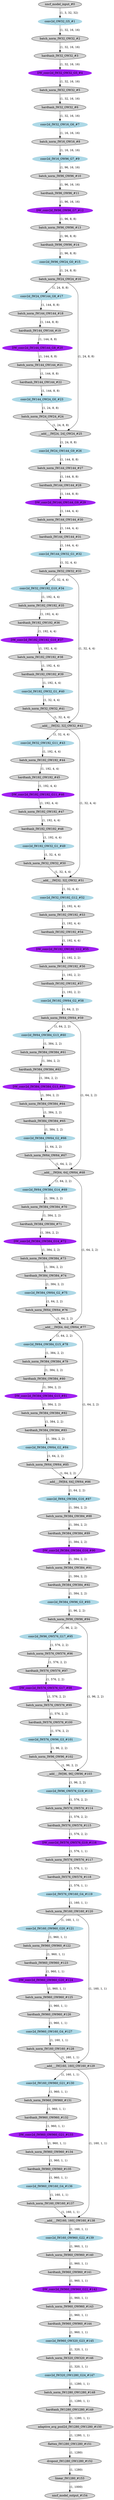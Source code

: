 strict digraph  {
"0 /nncf_model_input_0" [id=0, label="nncf_model_input_#0", style=filled, type=nncf_model_input];
"1 MobileNetV2/Sequential[features]/Conv2dNormActivation[0]/NNCFConv2d[0]/conv2d_0" [color=lightblue, id=1, label="conv2d_OW32_G5_#1", style=filled, type=conv2d];
"2 MobileNetV2/Sequential[features]/Conv2dNormActivation[0]/NNCFBatchNorm2d[1]/batch_norm_0" [id=2, label="batch_norm_IW32_OW32_#2", style=filled, type=batch_norm];
"3 MobileNetV2/Sequential[features]/Conv2dNormActivation[0]/ReLU6[2]/hardtanh_0" [id=3, label="hardtanh_IW32_OW32_#3", style=filled, type=hardtanh];
"4 MobileNetV2/Sequential[features]/InvertedResidual[1]/Sequential[conv]/Conv2dNormActivation[0]/NNCFConv2d[0]/conv2d_0" [color=purple, id=4, label="DW_conv2d_IW32_OW32_G5_#4", style=filled, type=conv2d];
"5 MobileNetV2/Sequential[features]/InvertedResidual[1]/Sequential[conv]/Conv2dNormActivation[0]/NNCFBatchNorm2d[1]/batch_norm_0" [id=5, label="batch_norm_IW32_OW32_#5", style=filled, type=batch_norm];
"6 MobileNetV2/Sequential[features]/InvertedResidual[1]/Sequential[conv]/Conv2dNormActivation[0]/ReLU6[2]/hardtanh_0" [id=6, label="hardtanh_IW32_OW32_#6", style=filled, type=hardtanh];
"7 MobileNetV2/Sequential[features]/InvertedResidual[1]/Sequential[conv]/NNCFConv2d[1]/conv2d_0" [color=lightblue, id=7, label="conv2d_IW32_OW16_G6_#7", style=filled, type=conv2d];
"8 MobileNetV2/Sequential[features]/InvertedResidual[1]/Sequential[conv]/NNCFBatchNorm2d[2]/batch_norm_0" [id=8, label="batch_norm_IW16_OW16_#8", style=filled, type=batch_norm];
"9 MobileNetV2/Sequential[features]/InvertedResidual[2]/Sequential[conv]/Conv2dNormActivation[0]/NNCFConv2d[0]/conv2d_0" [color=lightblue, id=9, label="conv2d_IW16_OW96_G7_#9", style=filled, type=conv2d];
"10 MobileNetV2/Sequential[features]/InvertedResidual[2]/Sequential[conv]/Conv2dNormActivation[0]/NNCFBatchNorm2d[1]/batch_norm_0" [id=10, label="batch_norm_IW96_OW96_#10", style=filled, type=batch_norm];
"11 MobileNetV2/Sequential[features]/InvertedResidual[2]/Sequential[conv]/Conv2dNormActivation[0]/ReLU6[2]/hardtanh_0" [id=11, label="hardtanh_IW96_OW96_#11", style=filled, type=hardtanh];
"12 MobileNetV2/Sequential[features]/InvertedResidual[2]/Sequential[conv]/Conv2dNormActivation[1]/NNCFConv2d[0]/conv2d_0" [color=purple, id=12, label="DW_conv2d_IW96_OW96_G7_#12", style=filled, type=conv2d];
"13 MobileNetV2/Sequential[features]/InvertedResidual[2]/Sequential[conv]/Conv2dNormActivation[1]/NNCFBatchNorm2d[1]/batch_norm_0" [id=13, label="batch_norm_IW96_OW96_#13", style=filled, type=batch_norm];
"14 MobileNetV2/Sequential[features]/InvertedResidual[2]/Sequential[conv]/Conv2dNormActivation[1]/ReLU6[2]/hardtanh_0" [id=14, label="hardtanh_IW96_OW96_#14", style=filled, type=hardtanh];
"15 MobileNetV2/Sequential[features]/InvertedResidual[2]/Sequential[conv]/NNCFConv2d[2]/conv2d_0" [color=lightblue, id=15, label="conv2d_IW96_OW24_G0_#15", style=filled, type=conv2d];
"16 MobileNetV2/Sequential[features]/InvertedResidual[2]/Sequential[conv]/NNCFBatchNorm2d[3]/batch_norm_0" [id=16, label="batch_norm_IW24_OW24_#16", style=filled, type=batch_norm];
"17 MobileNetV2/Sequential[features]/InvertedResidual[3]/Sequential[conv]/Conv2dNormActivation[0]/NNCFConv2d[0]/conv2d_0" [color=lightblue, id=17, label="conv2d_IW24_OW144_G8_#17", style=filled, type=conv2d];
"18 MobileNetV2/Sequential[features]/InvertedResidual[3]/Sequential[conv]/Conv2dNormActivation[0]/NNCFBatchNorm2d[1]/batch_norm_0" [id=18, label="batch_norm_IW144_OW144_#18", style=filled, type=batch_norm];
"19 MobileNetV2/Sequential[features]/InvertedResidual[3]/Sequential[conv]/Conv2dNormActivation[0]/ReLU6[2]/hardtanh_0" [id=19, label="hardtanh_IW144_OW144_#19", style=filled, type=hardtanh];
"20 MobileNetV2/Sequential[features]/InvertedResidual[3]/Sequential[conv]/Conv2dNormActivation[1]/NNCFConv2d[0]/conv2d_0" [color=purple, id=20, label="DW_conv2d_IW144_OW144_G8_#20", style=filled, type=conv2d];
"21 MobileNetV2/Sequential[features]/InvertedResidual[3]/Sequential[conv]/Conv2dNormActivation[1]/NNCFBatchNorm2d[1]/batch_norm_0" [id=21, label="batch_norm_IW144_OW144_#21", style=filled, type=batch_norm];
"22 MobileNetV2/Sequential[features]/InvertedResidual[3]/Sequential[conv]/Conv2dNormActivation[1]/ReLU6[2]/hardtanh_0" [id=22, label="hardtanh_IW144_OW144_#22", style=filled, type=hardtanh];
"23 MobileNetV2/Sequential[features]/InvertedResidual[3]/Sequential[conv]/NNCFConv2d[2]/conv2d_0" [color=lightblue, id=23, label="conv2d_IW144_OW24_G0_#23", style=filled, type=conv2d];
"24 MobileNetV2/Sequential[features]/InvertedResidual[3]/Sequential[conv]/NNCFBatchNorm2d[3]/batch_norm_0" [id=24, label="batch_norm_IW24_OW24_#24", style=filled, type=batch_norm];
"25 MobileNetV2/Sequential[features]/InvertedResidual[3]/__add___0" [id=25, label="__add___IW[24, 24]_OW24_#25", style=filled, type=__add__];
"26 MobileNetV2/Sequential[features]/InvertedResidual[4]/Sequential[conv]/Conv2dNormActivation[0]/NNCFConv2d[0]/conv2d_0" [color=lightblue, id=26, label="conv2d_IW24_OW144_G9_#26", style=filled, type=conv2d];
"27 MobileNetV2/Sequential[features]/InvertedResidual[4]/Sequential[conv]/Conv2dNormActivation[0]/NNCFBatchNorm2d[1]/batch_norm_0" [id=27, label="batch_norm_IW144_OW144_#27", style=filled, type=batch_norm];
"28 MobileNetV2/Sequential[features]/InvertedResidual[4]/Sequential[conv]/Conv2dNormActivation[0]/ReLU6[2]/hardtanh_0" [id=28, label="hardtanh_IW144_OW144_#28", style=filled, type=hardtanh];
"29 MobileNetV2/Sequential[features]/InvertedResidual[4]/Sequential[conv]/Conv2dNormActivation[1]/NNCFConv2d[0]/conv2d_0" [color=purple, id=29, label="DW_conv2d_IW144_OW144_G9_#29", style=filled, type=conv2d];
"30 MobileNetV2/Sequential[features]/InvertedResidual[4]/Sequential[conv]/Conv2dNormActivation[1]/NNCFBatchNorm2d[1]/batch_norm_0" [id=30, label="batch_norm_IW144_OW144_#30", style=filled, type=batch_norm];
"31 MobileNetV2/Sequential[features]/InvertedResidual[4]/Sequential[conv]/Conv2dNormActivation[1]/ReLU6[2]/hardtanh_0" [id=31, label="hardtanh_IW144_OW144_#31", style=filled, type=hardtanh];
"32 MobileNetV2/Sequential[features]/InvertedResidual[4]/Sequential[conv]/NNCFConv2d[2]/conv2d_0" [color=lightblue, id=32, label="conv2d_IW144_OW32_G1_#32", style=filled, type=conv2d];
"33 MobileNetV2/Sequential[features]/InvertedResidual[4]/Sequential[conv]/NNCFBatchNorm2d[3]/batch_norm_0" [id=33, label="batch_norm_IW32_OW32_#33", style=filled, type=batch_norm];
"34 MobileNetV2/Sequential[features]/InvertedResidual[5]/Sequential[conv]/Conv2dNormActivation[0]/NNCFConv2d[0]/conv2d_0" [color=lightblue, id=34, label="conv2d_IW32_OW192_G10_#34", style=filled, type=conv2d];
"35 MobileNetV2/Sequential[features]/InvertedResidual[5]/Sequential[conv]/Conv2dNormActivation[0]/NNCFBatchNorm2d[1]/batch_norm_0" [id=35, label="batch_norm_IW192_OW192_#35", style=filled, type=batch_norm];
"36 MobileNetV2/Sequential[features]/InvertedResidual[5]/Sequential[conv]/Conv2dNormActivation[0]/ReLU6[2]/hardtanh_0" [id=36, label="hardtanh_IW192_OW192_#36", style=filled, type=hardtanh];
"37 MobileNetV2/Sequential[features]/InvertedResidual[5]/Sequential[conv]/Conv2dNormActivation[1]/NNCFConv2d[0]/conv2d_0" [color=purple, id=37, label="DW_conv2d_IW192_OW192_G10_#37", style=filled, type=conv2d];
"38 MobileNetV2/Sequential[features]/InvertedResidual[5]/Sequential[conv]/Conv2dNormActivation[1]/NNCFBatchNorm2d[1]/batch_norm_0" [id=38, label="batch_norm_IW192_OW192_#38", style=filled, type=batch_norm];
"39 MobileNetV2/Sequential[features]/InvertedResidual[5]/Sequential[conv]/Conv2dNormActivation[1]/ReLU6[2]/hardtanh_0" [id=39, label="hardtanh_IW192_OW192_#39", style=filled, type=hardtanh];
"40 MobileNetV2/Sequential[features]/InvertedResidual[5]/Sequential[conv]/NNCFConv2d[2]/conv2d_0" [color=lightblue, id=40, label="conv2d_IW192_OW32_G1_#40", style=filled, type=conv2d];
"41 MobileNetV2/Sequential[features]/InvertedResidual[5]/Sequential[conv]/NNCFBatchNorm2d[3]/batch_norm_0" [id=41, label="batch_norm_IW32_OW32_#41", style=filled, type=batch_norm];
"42 MobileNetV2/Sequential[features]/InvertedResidual[5]/__add___0" [id=42, label="__add___IW[32, 32]_OW32_#42", style=filled, type=__add__];
"43 MobileNetV2/Sequential[features]/InvertedResidual[6]/Sequential[conv]/Conv2dNormActivation[0]/NNCFConv2d[0]/conv2d_0" [color=lightblue, id=43, label="conv2d_IW32_OW192_G11_#43", style=filled, type=conv2d];
"44 MobileNetV2/Sequential[features]/InvertedResidual[6]/Sequential[conv]/Conv2dNormActivation[0]/NNCFBatchNorm2d[1]/batch_norm_0" [id=44, label="batch_norm_IW192_OW192_#44", style=filled, type=batch_norm];
"45 MobileNetV2/Sequential[features]/InvertedResidual[6]/Sequential[conv]/Conv2dNormActivation[0]/ReLU6[2]/hardtanh_0" [id=45, label="hardtanh_IW192_OW192_#45", style=filled, type=hardtanh];
"46 MobileNetV2/Sequential[features]/InvertedResidual[6]/Sequential[conv]/Conv2dNormActivation[1]/NNCFConv2d[0]/conv2d_0" [color=purple, id=46, label="DW_conv2d_IW192_OW192_G11_#46", style=filled, type=conv2d];
"47 MobileNetV2/Sequential[features]/InvertedResidual[6]/Sequential[conv]/Conv2dNormActivation[1]/NNCFBatchNorm2d[1]/batch_norm_0" [id=47, label="batch_norm_IW192_OW192_#47", style=filled, type=batch_norm];
"48 MobileNetV2/Sequential[features]/InvertedResidual[6]/Sequential[conv]/Conv2dNormActivation[1]/ReLU6[2]/hardtanh_0" [id=48, label="hardtanh_IW192_OW192_#48", style=filled, type=hardtanh];
"49 MobileNetV2/Sequential[features]/InvertedResidual[6]/Sequential[conv]/NNCFConv2d[2]/conv2d_0" [color=lightblue, id=49, label="conv2d_IW192_OW32_G1_#49", style=filled, type=conv2d];
"50 MobileNetV2/Sequential[features]/InvertedResidual[6]/Sequential[conv]/NNCFBatchNorm2d[3]/batch_norm_0" [id=50, label="batch_norm_IW32_OW32_#50", style=filled, type=batch_norm];
"51 MobileNetV2/Sequential[features]/InvertedResidual[6]/__add___0" [id=51, label="__add___IW[32, 32]_OW32_#51", style=filled, type=__add__];
"52 MobileNetV2/Sequential[features]/InvertedResidual[7]/Sequential[conv]/Conv2dNormActivation[0]/NNCFConv2d[0]/conv2d_0" [color=lightblue, id=52, label="conv2d_IW32_OW192_G12_#52", style=filled, type=conv2d];
"53 MobileNetV2/Sequential[features]/InvertedResidual[7]/Sequential[conv]/Conv2dNormActivation[0]/NNCFBatchNorm2d[1]/batch_norm_0" [id=53, label="batch_norm_IW192_OW192_#53", style=filled, type=batch_norm];
"54 MobileNetV2/Sequential[features]/InvertedResidual[7]/Sequential[conv]/Conv2dNormActivation[0]/ReLU6[2]/hardtanh_0" [id=54, label="hardtanh_IW192_OW192_#54", style=filled, type=hardtanh];
"55 MobileNetV2/Sequential[features]/InvertedResidual[7]/Sequential[conv]/Conv2dNormActivation[1]/NNCFConv2d[0]/conv2d_0" [color=purple, id=55, label="DW_conv2d_IW192_OW192_G12_#55", style=filled, type=conv2d];
"56 MobileNetV2/Sequential[features]/InvertedResidual[7]/Sequential[conv]/Conv2dNormActivation[1]/NNCFBatchNorm2d[1]/batch_norm_0" [id=56, label="batch_norm_IW192_OW192_#56", style=filled, type=batch_norm];
"57 MobileNetV2/Sequential[features]/InvertedResidual[7]/Sequential[conv]/Conv2dNormActivation[1]/ReLU6[2]/hardtanh_0" [id=57, label="hardtanh_IW192_OW192_#57", style=filled, type=hardtanh];
"58 MobileNetV2/Sequential[features]/InvertedResidual[7]/Sequential[conv]/NNCFConv2d[2]/conv2d_0" [color=lightblue, id=58, label="conv2d_IW192_OW64_G2_#58", style=filled, type=conv2d];
"59 MobileNetV2/Sequential[features]/InvertedResidual[7]/Sequential[conv]/NNCFBatchNorm2d[3]/batch_norm_0" [id=59, label="batch_norm_IW64_OW64_#59", style=filled, type=batch_norm];
"60 MobileNetV2/Sequential[features]/InvertedResidual[8]/Sequential[conv]/Conv2dNormActivation[0]/NNCFConv2d[0]/conv2d_0" [color=lightblue, id=60, label="conv2d_IW64_OW384_G13_#60", style=filled, type=conv2d];
"61 MobileNetV2/Sequential[features]/InvertedResidual[8]/Sequential[conv]/Conv2dNormActivation[0]/NNCFBatchNorm2d[1]/batch_norm_0" [id=61, label="batch_norm_IW384_OW384_#61", style=filled, type=batch_norm];
"62 MobileNetV2/Sequential[features]/InvertedResidual[8]/Sequential[conv]/Conv2dNormActivation[0]/ReLU6[2]/hardtanh_0" [id=62, label="hardtanh_IW384_OW384_#62", style=filled, type=hardtanh];
"63 MobileNetV2/Sequential[features]/InvertedResidual[8]/Sequential[conv]/Conv2dNormActivation[1]/NNCFConv2d[0]/conv2d_0" [color=purple, id=63, label="DW_conv2d_IW384_OW384_G13_#63", style=filled, type=conv2d];
"64 MobileNetV2/Sequential[features]/InvertedResidual[8]/Sequential[conv]/Conv2dNormActivation[1]/NNCFBatchNorm2d[1]/batch_norm_0" [id=64, label="batch_norm_IW384_OW384_#64", style=filled, type=batch_norm];
"65 MobileNetV2/Sequential[features]/InvertedResidual[8]/Sequential[conv]/Conv2dNormActivation[1]/ReLU6[2]/hardtanh_0" [id=65, label="hardtanh_IW384_OW384_#65", style=filled, type=hardtanh];
"66 MobileNetV2/Sequential[features]/InvertedResidual[8]/Sequential[conv]/NNCFConv2d[2]/conv2d_0" [color=lightblue, id=66, label="conv2d_IW384_OW64_G2_#66", style=filled, type=conv2d];
"67 MobileNetV2/Sequential[features]/InvertedResidual[8]/Sequential[conv]/NNCFBatchNorm2d[3]/batch_norm_0" [id=67, label="batch_norm_IW64_OW64_#67", style=filled, type=batch_norm];
"68 MobileNetV2/Sequential[features]/InvertedResidual[8]/__add___0" [id=68, label="__add___IW[64, 64]_OW64_#68", style=filled, type=__add__];
"69 MobileNetV2/Sequential[features]/InvertedResidual[9]/Sequential[conv]/Conv2dNormActivation[0]/NNCFConv2d[0]/conv2d_0" [color=lightblue, id=69, label="conv2d_IW64_OW384_G14_#69", style=filled, type=conv2d];
"70 MobileNetV2/Sequential[features]/InvertedResidual[9]/Sequential[conv]/Conv2dNormActivation[0]/NNCFBatchNorm2d[1]/batch_norm_0" [id=70, label="batch_norm_IW384_OW384_#70", style=filled, type=batch_norm];
"71 MobileNetV2/Sequential[features]/InvertedResidual[9]/Sequential[conv]/Conv2dNormActivation[0]/ReLU6[2]/hardtanh_0" [id=71, label="hardtanh_IW384_OW384_#71", style=filled, type=hardtanh];
"72 MobileNetV2/Sequential[features]/InvertedResidual[9]/Sequential[conv]/Conv2dNormActivation[1]/NNCFConv2d[0]/conv2d_0" [color=purple, id=72, label="DW_conv2d_IW384_OW384_G14_#72", style=filled, type=conv2d];
"73 MobileNetV2/Sequential[features]/InvertedResidual[9]/Sequential[conv]/Conv2dNormActivation[1]/NNCFBatchNorm2d[1]/batch_norm_0" [id=73, label="batch_norm_IW384_OW384_#73", style=filled, type=batch_norm];
"74 MobileNetV2/Sequential[features]/InvertedResidual[9]/Sequential[conv]/Conv2dNormActivation[1]/ReLU6[2]/hardtanh_0" [id=74, label="hardtanh_IW384_OW384_#74", style=filled, type=hardtanh];
"75 MobileNetV2/Sequential[features]/InvertedResidual[9]/Sequential[conv]/NNCFConv2d[2]/conv2d_0" [color=lightblue, id=75, label="conv2d_IW384_OW64_G2_#75", style=filled, type=conv2d];
"76 MobileNetV2/Sequential[features]/InvertedResidual[9]/Sequential[conv]/NNCFBatchNorm2d[3]/batch_norm_0" [id=76, label="batch_norm_IW64_OW64_#76", style=filled, type=batch_norm];
"77 MobileNetV2/Sequential[features]/InvertedResidual[9]/__add___0" [id=77, label="__add___IW[64, 64]_OW64_#77", style=filled, type=__add__];
"78 MobileNetV2/Sequential[features]/InvertedResidual[10]/Sequential[conv]/Conv2dNormActivation[0]/NNCFConv2d[0]/conv2d_0" [color=lightblue, id=78, label="conv2d_IW64_OW384_G15_#78", style=filled, type=conv2d];
"79 MobileNetV2/Sequential[features]/InvertedResidual[10]/Sequential[conv]/Conv2dNormActivation[0]/NNCFBatchNorm2d[1]/batch_norm_0" [id=79, label="batch_norm_IW384_OW384_#79", style=filled, type=batch_norm];
"80 MobileNetV2/Sequential[features]/InvertedResidual[10]/Sequential[conv]/Conv2dNormActivation[0]/ReLU6[2]/hardtanh_0" [id=80, label="hardtanh_IW384_OW384_#80", style=filled, type=hardtanh];
"81 MobileNetV2/Sequential[features]/InvertedResidual[10]/Sequential[conv]/Conv2dNormActivation[1]/NNCFConv2d[0]/conv2d_0" [color=purple, id=81, label="DW_conv2d_IW384_OW384_G15_#81", style=filled, type=conv2d];
"82 MobileNetV2/Sequential[features]/InvertedResidual[10]/Sequential[conv]/Conv2dNormActivation[1]/NNCFBatchNorm2d[1]/batch_norm_0" [id=82, label="batch_norm_IW384_OW384_#82", style=filled, type=batch_norm];
"83 MobileNetV2/Sequential[features]/InvertedResidual[10]/Sequential[conv]/Conv2dNormActivation[1]/ReLU6[2]/hardtanh_0" [id=83, label="hardtanh_IW384_OW384_#83", style=filled, type=hardtanh];
"84 MobileNetV2/Sequential[features]/InvertedResidual[10]/Sequential[conv]/NNCFConv2d[2]/conv2d_0" [color=lightblue, id=84, label="conv2d_IW384_OW64_G2_#84", style=filled, type=conv2d];
"85 MobileNetV2/Sequential[features]/InvertedResidual[10]/Sequential[conv]/NNCFBatchNorm2d[3]/batch_norm_0" [id=85, label="batch_norm_IW64_OW64_#85", style=filled, type=batch_norm];
"86 MobileNetV2/Sequential[features]/InvertedResidual[10]/__add___0" [id=86, label="__add___IW[64, 64]_OW64_#86", style=filled, type=__add__];
"87 MobileNetV2/Sequential[features]/InvertedResidual[11]/Sequential[conv]/Conv2dNormActivation[0]/NNCFConv2d[0]/conv2d_0" [color=lightblue, id=87, label="conv2d_IW64_OW384_G16_#87", style=filled, type=conv2d];
"88 MobileNetV2/Sequential[features]/InvertedResidual[11]/Sequential[conv]/Conv2dNormActivation[0]/NNCFBatchNorm2d[1]/batch_norm_0" [id=88, label="batch_norm_IW384_OW384_#88", style=filled, type=batch_norm];
"89 MobileNetV2/Sequential[features]/InvertedResidual[11]/Sequential[conv]/Conv2dNormActivation[0]/ReLU6[2]/hardtanh_0" [id=89, label="hardtanh_IW384_OW384_#89", style=filled, type=hardtanh];
"90 MobileNetV2/Sequential[features]/InvertedResidual[11]/Sequential[conv]/Conv2dNormActivation[1]/NNCFConv2d[0]/conv2d_0" [color=purple, id=90, label="DW_conv2d_IW384_OW384_G16_#90", style=filled, type=conv2d];
"91 MobileNetV2/Sequential[features]/InvertedResidual[11]/Sequential[conv]/Conv2dNormActivation[1]/NNCFBatchNorm2d[1]/batch_norm_0" [id=91, label="batch_norm_IW384_OW384_#91", style=filled, type=batch_norm];
"92 MobileNetV2/Sequential[features]/InvertedResidual[11]/Sequential[conv]/Conv2dNormActivation[1]/ReLU6[2]/hardtanh_0" [id=92, label="hardtanh_IW384_OW384_#92", style=filled, type=hardtanh];
"93 MobileNetV2/Sequential[features]/InvertedResidual[11]/Sequential[conv]/NNCFConv2d[2]/conv2d_0" [color=lightblue, id=93, label="conv2d_IW384_OW96_G3_#93", style=filled, type=conv2d];
"94 MobileNetV2/Sequential[features]/InvertedResidual[11]/Sequential[conv]/NNCFBatchNorm2d[3]/batch_norm_0" [id=94, label="batch_norm_IW96_OW96_#94", style=filled, type=batch_norm];
"95 MobileNetV2/Sequential[features]/InvertedResidual[12]/Sequential[conv]/Conv2dNormActivation[0]/NNCFConv2d[0]/conv2d_0" [color=lightblue, id=95, label="conv2d_IW96_OW576_G17_#95", style=filled, type=conv2d];
"96 MobileNetV2/Sequential[features]/InvertedResidual[12]/Sequential[conv]/Conv2dNormActivation[0]/NNCFBatchNorm2d[1]/batch_norm_0" [id=96, label="batch_norm_IW576_OW576_#96", style=filled, type=batch_norm];
"97 MobileNetV2/Sequential[features]/InvertedResidual[12]/Sequential[conv]/Conv2dNormActivation[0]/ReLU6[2]/hardtanh_0" [id=97, label="hardtanh_IW576_OW576_#97", style=filled, type=hardtanh];
"98 MobileNetV2/Sequential[features]/InvertedResidual[12]/Sequential[conv]/Conv2dNormActivation[1]/NNCFConv2d[0]/conv2d_0" [color=purple, id=98, label="DW_conv2d_IW576_OW576_G17_#98", style=filled, type=conv2d];
"99 MobileNetV2/Sequential[features]/InvertedResidual[12]/Sequential[conv]/Conv2dNormActivation[1]/NNCFBatchNorm2d[1]/batch_norm_0" [id=99, label="batch_norm_IW576_OW576_#99", style=filled, type=batch_norm];
"100 MobileNetV2/Sequential[features]/InvertedResidual[12]/Sequential[conv]/Conv2dNormActivation[1]/ReLU6[2]/hardtanh_0" [id=100, label="hardtanh_IW576_OW576_#100", style=filled, type=hardtanh];
"101 MobileNetV2/Sequential[features]/InvertedResidual[12]/Sequential[conv]/NNCFConv2d[2]/conv2d_0" [color=lightblue, id=101, label="conv2d_IW576_OW96_G3_#101", style=filled, type=conv2d];
"102 MobileNetV2/Sequential[features]/InvertedResidual[12]/Sequential[conv]/NNCFBatchNorm2d[3]/batch_norm_0" [id=102, label="batch_norm_IW96_OW96_#102", style=filled, type=batch_norm];
"103 MobileNetV2/Sequential[features]/InvertedResidual[12]/__add___0" [id=103, label="__add___IW[96, 96]_OW96_#103", style=filled, type=__add__];
"104 MobileNetV2/Sequential[features]/InvertedResidual[14]/Sequential[conv]/Conv2dNormActivation[0]/NNCFConv2d[0]/conv2d_0" [color=lightblue, id=104, label="conv2d_IW96_OW576_G19_#113", style=filled, type=conv2d];
"105 MobileNetV2/Sequential[features]/InvertedResidual[14]/Sequential[conv]/Conv2dNormActivation[0]/NNCFBatchNorm2d[1]/batch_norm_0" [id=105, label="batch_norm_IW576_OW576_#114", style=filled, type=batch_norm];
"106 MobileNetV2/Sequential[features]/InvertedResidual[14]/Sequential[conv]/Conv2dNormActivation[0]/ReLU6[2]/hardtanh_0" [id=106, label="hardtanh_IW576_OW576_#115", style=filled, type=hardtanh];
"107 MobileNetV2/Sequential[features]/InvertedResidual[14]/Sequential[conv]/Conv2dNormActivation[1]/NNCFConv2d[0]/conv2d_0" [color=purple, id=107, label="DW_conv2d_IW576_OW576_G19_#116", style=filled, type=conv2d];
"108 MobileNetV2/Sequential[features]/InvertedResidual[14]/Sequential[conv]/Conv2dNormActivation[1]/NNCFBatchNorm2d[1]/batch_norm_0" [id=108, label="batch_norm_IW576_OW576_#117", style=filled, type=batch_norm];
"109 MobileNetV2/Sequential[features]/InvertedResidual[14]/Sequential[conv]/Conv2dNormActivation[1]/ReLU6[2]/hardtanh_0" [id=109, label="hardtanh_IW576_OW576_#118", style=filled, type=hardtanh];
"110 MobileNetV2/Sequential[features]/InvertedResidual[14]/Sequential[conv]/NNCFConv2d[2]/conv2d_0" [color=lightblue, id=110, label="conv2d_IW576_OW160_G4_#119", style=filled, type=conv2d];
"111 MobileNetV2/Sequential[features]/InvertedResidual[14]/Sequential[conv]/NNCFBatchNorm2d[3]/batch_norm_0" [id=111, label="batch_norm_IW160_OW160_#120", style=filled, type=batch_norm];
"112 MobileNetV2/Sequential[features]/InvertedResidual[15]/Sequential[conv]/Conv2dNormActivation[0]/NNCFConv2d[0]/conv2d_0" [color=lightblue, id=112, label="conv2d_IW160_OW960_G20_#121", style=filled, type=conv2d];
"113 MobileNetV2/Sequential[features]/InvertedResidual[15]/Sequential[conv]/Conv2dNormActivation[0]/NNCFBatchNorm2d[1]/batch_norm_0" [id=113, label="batch_norm_IW960_OW960_#122", style=filled, type=batch_norm];
"114 MobileNetV2/Sequential[features]/InvertedResidual[15]/Sequential[conv]/Conv2dNormActivation[0]/ReLU6[2]/hardtanh_0" [id=114, label="hardtanh_IW960_OW960_#123", style=filled, type=hardtanh];
"115 MobileNetV2/Sequential[features]/InvertedResidual[15]/Sequential[conv]/Conv2dNormActivation[1]/NNCFConv2d[0]/conv2d_0" [color=purple, id=115, label="DW_conv2d_IW960_OW960_G20_#124", style=filled, type=conv2d];
"116 MobileNetV2/Sequential[features]/InvertedResidual[15]/Sequential[conv]/Conv2dNormActivation[1]/NNCFBatchNorm2d[1]/batch_norm_0" [id=116, label="batch_norm_IW960_OW960_#125", style=filled, type=batch_norm];
"117 MobileNetV2/Sequential[features]/InvertedResidual[15]/Sequential[conv]/Conv2dNormActivation[1]/ReLU6[2]/hardtanh_0" [id=117, label="hardtanh_IW960_OW960_#126", style=filled, type=hardtanh];
"118 MobileNetV2/Sequential[features]/InvertedResidual[15]/Sequential[conv]/NNCFConv2d[2]/conv2d_0" [color=lightblue, id=118, label="conv2d_IW960_OW160_G4_#127", style=filled, type=conv2d];
"119 MobileNetV2/Sequential[features]/InvertedResidual[15]/Sequential[conv]/NNCFBatchNorm2d[3]/batch_norm_0" [id=119, label="batch_norm_IW160_OW160_#128", style=filled, type=batch_norm];
"120 MobileNetV2/Sequential[features]/InvertedResidual[15]/__add___0" [id=120, label="__add___IW[160, 160]_OW160_#129", style=filled, type=__add__];
"121 MobileNetV2/Sequential[features]/InvertedResidual[16]/Sequential[conv]/Conv2dNormActivation[0]/NNCFConv2d[0]/conv2d_0" [color=lightblue, id=121, label="conv2d_IW160_OW960_G21_#130", style=filled, type=conv2d];
"122 MobileNetV2/Sequential[features]/InvertedResidual[16]/Sequential[conv]/Conv2dNormActivation[0]/NNCFBatchNorm2d[1]/batch_norm_0" [id=122, label="batch_norm_IW960_OW960_#131", style=filled, type=batch_norm];
"123 MobileNetV2/Sequential[features]/InvertedResidual[16]/Sequential[conv]/Conv2dNormActivation[0]/ReLU6[2]/hardtanh_0" [id=123, label="hardtanh_IW960_OW960_#132", style=filled, type=hardtanh];
"124 MobileNetV2/Sequential[features]/InvertedResidual[16]/Sequential[conv]/Conv2dNormActivation[1]/NNCFConv2d[0]/conv2d_0" [color=purple, id=124, label="DW_conv2d_IW960_OW960_G21_#133", style=filled, type=conv2d];
"125 MobileNetV2/Sequential[features]/InvertedResidual[16]/Sequential[conv]/Conv2dNormActivation[1]/NNCFBatchNorm2d[1]/batch_norm_0" [id=125, label="batch_norm_IW960_OW960_#134", style=filled, type=batch_norm];
"126 MobileNetV2/Sequential[features]/InvertedResidual[16]/Sequential[conv]/Conv2dNormActivation[1]/ReLU6[2]/hardtanh_0" [id=126, label="hardtanh_IW960_OW960_#135", style=filled, type=hardtanh];
"127 MobileNetV2/Sequential[features]/InvertedResidual[16]/Sequential[conv]/NNCFConv2d[2]/conv2d_0" [color=lightblue, id=127, label="conv2d_IW960_OW160_G4_#136", style=filled, type=conv2d];
"128 MobileNetV2/Sequential[features]/InvertedResidual[16]/Sequential[conv]/NNCFBatchNorm2d[3]/batch_norm_0" [id=128, label="batch_norm_IW160_OW160_#137", style=filled, type=batch_norm];
"129 MobileNetV2/Sequential[features]/InvertedResidual[16]/__add___0" [id=129, label="__add___IW[160, 160]_OW160_#138", style=filled, type=__add__];
"130 MobileNetV2/Sequential[features]/InvertedResidual[17]/Sequential[conv]/Conv2dNormActivation[0]/NNCFConv2d[0]/conv2d_0" [color=lightblue, id=130, label="conv2d_IW160_OW960_G22_#139", style=filled, type=conv2d];
"131 MobileNetV2/Sequential[features]/InvertedResidual[17]/Sequential[conv]/Conv2dNormActivation[0]/NNCFBatchNorm2d[1]/batch_norm_0" [id=131, label="batch_norm_IW960_OW960_#140", style=filled, type=batch_norm];
"132 MobileNetV2/Sequential[features]/InvertedResidual[17]/Sequential[conv]/Conv2dNormActivation[0]/ReLU6[2]/hardtanh_0" [id=132, label="hardtanh_IW960_OW960_#141", style=filled, type=hardtanh];
"133 MobileNetV2/Sequential[features]/InvertedResidual[17]/Sequential[conv]/Conv2dNormActivation[1]/NNCFConv2d[0]/conv2d_0" [color=purple, id=133, label="DW_conv2d_IW960_OW960_G22_#142", style=filled, type=conv2d];
"134 MobileNetV2/Sequential[features]/InvertedResidual[17]/Sequential[conv]/Conv2dNormActivation[1]/NNCFBatchNorm2d[1]/batch_norm_0" [id=134, label="batch_norm_IW960_OW960_#143", style=filled, type=batch_norm];
"135 MobileNetV2/Sequential[features]/InvertedResidual[17]/Sequential[conv]/Conv2dNormActivation[1]/ReLU6[2]/hardtanh_0" [id=135, label="hardtanh_IW960_OW960_#144", style=filled, type=hardtanh];
"136 MobileNetV2/Sequential[features]/InvertedResidual[17]/Sequential[conv]/NNCFConv2d[2]/conv2d_0" [color=lightblue, id=136, label="conv2d_IW960_OW320_G23_#145", style=filled, type=conv2d];
"137 MobileNetV2/Sequential[features]/InvertedResidual[17]/Sequential[conv]/NNCFBatchNorm2d[3]/batch_norm_0" [id=137, label="batch_norm_IW320_OW320_#146", style=filled, type=batch_norm];
"138 MobileNetV2/Sequential[features]/Conv2dNormActivation[18]/NNCFConv2d[0]/conv2d_0" [color=lightblue, id=138, label="conv2d_IW320_OW1280_G24_#147", style=filled, type=conv2d];
"139 MobileNetV2/Sequential[features]/Conv2dNormActivation[18]/NNCFBatchNorm2d[1]/batch_norm_0" [id=139, label="batch_norm_IW1280_OW1280_#148", style=filled, type=batch_norm];
"140 MobileNetV2/Sequential[features]/Conv2dNormActivation[18]/ReLU6[2]/hardtanh_0" [id=140, label="hardtanh_IW1280_OW1280_#149", style=filled, type=hardtanh];
"141 MobileNetV2/adaptive_avg_pool2d_0" [id=141, label="adaptive_avg_pool2d_IW1280_OW1280_#150", style=filled, type=adaptive_avg_pool2d];
"142 MobileNetV2/flatten_0" [id=142, label="flatten_IW1280_OW1280_#151", style=filled, type=flatten];
"143 MobileNetV2/Sequential[classifier]/Dropout[0]/dropout_0" [id=143, label="dropout_IW1280_OW1280_#152", style=filled, type=dropout];
"144 MobileNetV2/Sequential[classifier]/NNCFLinear[1]/linear_0" [id=144, label="linear_IW1280_#153", style=filled, type=linear];
"145 /nncf_model_output_0" [id=145, label="nncf_model_output_#154", style=filled, type=nncf_model_output];
"0 /nncf_model_input_0" -> "1 MobileNetV2/Sequential[features]/Conv2dNormActivation[0]/NNCFConv2d[0]/conv2d_0"  [label="(1, 3, 32, 32)", style=solid];
"1 MobileNetV2/Sequential[features]/Conv2dNormActivation[0]/NNCFConv2d[0]/conv2d_0" -> "2 MobileNetV2/Sequential[features]/Conv2dNormActivation[0]/NNCFBatchNorm2d[1]/batch_norm_0"  [label="(1, 32, 16, 16)", style=solid];
"2 MobileNetV2/Sequential[features]/Conv2dNormActivation[0]/NNCFBatchNorm2d[1]/batch_norm_0" -> "3 MobileNetV2/Sequential[features]/Conv2dNormActivation[0]/ReLU6[2]/hardtanh_0"  [label="(1, 32, 16, 16)", style=solid];
"3 MobileNetV2/Sequential[features]/Conv2dNormActivation[0]/ReLU6[2]/hardtanh_0" -> "4 MobileNetV2/Sequential[features]/InvertedResidual[1]/Sequential[conv]/Conv2dNormActivation[0]/NNCFConv2d[0]/conv2d_0"  [label="(1, 32, 16, 16)", style=solid];
"4 MobileNetV2/Sequential[features]/InvertedResidual[1]/Sequential[conv]/Conv2dNormActivation[0]/NNCFConv2d[0]/conv2d_0" -> "5 MobileNetV2/Sequential[features]/InvertedResidual[1]/Sequential[conv]/Conv2dNormActivation[0]/NNCFBatchNorm2d[1]/batch_norm_0"  [label="(1, 32, 16, 16)", style=solid];
"5 MobileNetV2/Sequential[features]/InvertedResidual[1]/Sequential[conv]/Conv2dNormActivation[0]/NNCFBatchNorm2d[1]/batch_norm_0" -> "6 MobileNetV2/Sequential[features]/InvertedResidual[1]/Sequential[conv]/Conv2dNormActivation[0]/ReLU6[2]/hardtanh_0"  [label="(1, 32, 16, 16)", style=solid];
"6 MobileNetV2/Sequential[features]/InvertedResidual[1]/Sequential[conv]/Conv2dNormActivation[0]/ReLU6[2]/hardtanh_0" -> "7 MobileNetV2/Sequential[features]/InvertedResidual[1]/Sequential[conv]/NNCFConv2d[1]/conv2d_0"  [label="(1, 32, 16, 16)", style=solid];
"7 MobileNetV2/Sequential[features]/InvertedResidual[1]/Sequential[conv]/NNCFConv2d[1]/conv2d_0" -> "8 MobileNetV2/Sequential[features]/InvertedResidual[1]/Sequential[conv]/NNCFBatchNorm2d[2]/batch_norm_0"  [label="(1, 16, 16, 16)", style=solid];
"8 MobileNetV2/Sequential[features]/InvertedResidual[1]/Sequential[conv]/NNCFBatchNorm2d[2]/batch_norm_0" -> "9 MobileNetV2/Sequential[features]/InvertedResidual[2]/Sequential[conv]/Conv2dNormActivation[0]/NNCFConv2d[0]/conv2d_0"  [label="(1, 16, 16, 16)", style=solid];
"9 MobileNetV2/Sequential[features]/InvertedResidual[2]/Sequential[conv]/Conv2dNormActivation[0]/NNCFConv2d[0]/conv2d_0" -> "10 MobileNetV2/Sequential[features]/InvertedResidual[2]/Sequential[conv]/Conv2dNormActivation[0]/NNCFBatchNorm2d[1]/batch_norm_0"  [label="(1, 96, 16, 16)", style=solid];
"10 MobileNetV2/Sequential[features]/InvertedResidual[2]/Sequential[conv]/Conv2dNormActivation[0]/NNCFBatchNorm2d[1]/batch_norm_0" -> "11 MobileNetV2/Sequential[features]/InvertedResidual[2]/Sequential[conv]/Conv2dNormActivation[0]/ReLU6[2]/hardtanh_0"  [label="(1, 96, 16, 16)", style=solid];
"11 MobileNetV2/Sequential[features]/InvertedResidual[2]/Sequential[conv]/Conv2dNormActivation[0]/ReLU6[2]/hardtanh_0" -> "12 MobileNetV2/Sequential[features]/InvertedResidual[2]/Sequential[conv]/Conv2dNormActivation[1]/NNCFConv2d[0]/conv2d_0"  [label="(1, 96, 16, 16)", style=solid];
"12 MobileNetV2/Sequential[features]/InvertedResidual[2]/Sequential[conv]/Conv2dNormActivation[1]/NNCFConv2d[0]/conv2d_0" -> "13 MobileNetV2/Sequential[features]/InvertedResidual[2]/Sequential[conv]/Conv2dNormActivation[1]/NNCFBatchNorm2d[1]/batch_norm_0"  [label="(1, 96, 8, 8)", style=solid];
"13 MobileNetV2/Sequential[features]/InvertedResidual[2]/Sequential[conv]/Conv2dNormActivation[1]/NNCFBatchNorm2d[1]/batch_norm_0" -> "14 MobileNetV2/Sequential[features]/InvertedResidual[2]/Sequential[conv]/Conv2dNormActivation[1]/ReLU6[2]/hardtanh_0"  [label="(1, 96, 8, 8)", style=solid];
"14 MobileNetV2/Sequential[features]/InvertedResidual[2]/Sequential[conv]/Conv2dNormActivation[1]/ReLU6[2]/hardtanh_0" -> "15 MobileNetV2/Sequential[features]/InvertedResidual[2]/Sequential[conv]/NNCFConv2d[2]/conv2d_0"  [label="(1, 96, 8, 8)", style=solid];
"15 MobileNetV2/Sequential[features]/InvertedResidual[2]/Sequential[conv]/NNCFConv2d[2]/conv2d_0" -> "16 MobileNetV2/Sequential[features]/InvertedResidual[2]/Sequential[conv]/NNCFBatchNorm2d[3]/batch_norm_0"  [label="(1, 24, 8, 8)", style=solid];
"16 MobileNetV2/Sequential[features]/InvertedResidual[2]/Sequential[conv]/NNCFBatchNorm2d[3]/batch_norm_0" -> "17 MobileNetV2/Sequential[features]/InvertedResidual[3]/Sequential[conv]/Conv2dNormActivation[0]/NNCFConv2d[0]/conv2d_0"  [label="(1, 24, 8, 8)", style=solid];
"16 MobileNetV2/Sequential[features]/InvertedResidual[2]/Sequential[conv]/NNCFBatchNorm2d[3]/batch_norm_0" -> "25 MobileNetV2/Sequential[features]/InvertedResidual[3]/__add___0"  [label="(1, 24, 8, 8)", style=solid];
"17 MobileNetV2/Sequential[features]/InvertedResidual[3]/Sequential[conv]/Conv2dNormActivation[0]/NNCFConv2d[0]/conv2d_0" -> "18 MobileNetV2/Sequential[features]/InvertedResidual[3]/Sequential[conv]/Conv2dNormActivation[0]/NNCFBatchNorm2d[1]/batch_norm_0"  [label="(1, 144, 8, 8)", style=solid];
"18 MobileNetV2/Sequential[features]/InvertedResidual[3]/Sequential[conv]/Conv2dNormActivation[0]/NNCFBatchNorm2d[1]/batch_norm_0" -> "19 MobileNetV2/Sequential[features]/InvertedResidual[3]/Sequential[conv]/Conv2dNormActivation[0]/ReLU6[2]/hardtanh_0"  [label="(1, 144, 8, 8)", style=solid];
"19 MobileNetV2/Sequential[features]/InvertedResidual[3]/Sequential[conv]/Conv2dNormActivation[0]/ReLU6[2]/hardtanh_0" -> "20 MobileNetV2/Sequential[features]/InvertedResidual[3]/Sequential[conv]/Conv2dNormActivation[1]/NNCFConv2d[0]/conv2d_0"  [label="(1, 144, 8, 8)", style=solid];
"20 MobileNetV2/Sequential[features]/InvertedResidual[3]/Sequential[conv]/Conv2dNormActivation[1]/NNCFConv2d[0]/conv2d_0" -> "21 MobileNetV2/Sequential[features]/InvertedResidual[3]/Sequential[conv]/Conv2dNormActivation[1]/NNCFBatchNorm2d[1]/batch_norm_0"  [label="(1, 144, 8, 8)", style=solid];
"21 MobileNetV2/Sequential[features]/InvertedResidual[3]/Sequential[conv]/Conv2dNormActivation[1]/NNCFBatchNorm2d[1]/batch_norm_0" -> "22 MobileNetV2/Sequential[features]/InvertedResidual[3]/Sequential[conv]/Conv2dNormActivation[1]/ReLU6[2]/hardtanh_0"  [label="(1, 144, 8, 8)", style=solid];
"22 MobileNetV2/Sequential[features]/InvertedResidual[3]/Sequential[conv]/Conv2dNormActivation[1]/ReLU6[2]/hardtanh_0" -> "23 MobileNetV2/Sequential[features]/InvertedResidual[3]/Sequential[conv]/NNCFConv2d[2]/conv2d_0"  [label="(1, 144, 8, 8)", style=solid];
"23 MobileNetV2/Sequential[features]/InvertedResidual[3]/Sequential[conv]/NNCFConv2d[2]/conv2d_0" -> "24 MobileNetV2/Sequential[features]/InvertedResidual[3]/Sequential[conv]/NNCFBatchNorm2d[3]/batch_norm_0"  [label="(1, 24, 8, 8)", style=solid];
"24 MobileNetV2/Sequential[features]/InvertedResidual[3]/Sequential[conv]/NNCFBatchNorm2d[3]/batch_norm_0" -> "25 MobileNetV2/Sequential[features]/InvertedResidual[3]/__add___0"  [label="(1, 24, 8, 8)", style=solid];
"25 MobileNetV2/Sequential[features]/InvertedResidual[3]/__add___0" -> "26 MobileNetV2/Sequential[features]/InvertedResidual[4]/Sequential[conv]/Conv2dNormActivation[0]/NNCFConv2d[0]/conv2d_0"  [label="(1, 24, 8, 8)", style=solid];
"26 MobileNetV2/Sequential[features]/InvertedResidual[4]/Sequential[conv]/Conv2dNormActivation[0]/NNCFConv2d[0]/conv2d_0" -> "27 MobileNetV2/Sequential[features]/InvertedResidual[4]/Sequential[conv]/Conv2dNormActivation[0]/NNCFBatchNorm2d[1]/batch_norm_0"  [label="(1, 144, 8, 8)", style=solid];
"27 MobileNetV2/Sequential[features]/InvertedResidual[4]/Sequential[conv]/Conv2dNormActivation[0]/NNCFBatchNorm2d[1]/batch_norm_0" -> "28 MobileNetV2/Sequential[features]/InvertedResidual[4]/Sequential[conv]/Conv2dNormActivation[0]/ReLU6[2]/hardtanh_0"  [label="(1, 144, 8, 8)", style=solid];
"28 MobileNetV2/Sequential[features]/InvertedResidual[4]/Sequential[conv]/Conv2dNormActivation[0]/ReLU6[2]/hardtanh_0" -> "29 MobileNetV2/Sequential[features]/InvertedResidual[4]/Sequential[conv]/Conv2dNormActivation[1]/NNCFConv2d[0]/conv2d_0"  [label="(1, 144, 8, 8)", style=solid];
"29 MobileNetV2/Sequential[features]/InvertedResidual[4]/Sequential[conv]/Conv2dNormActivation[1]/NNCFConv2d[0]/conv2d_0" -> "30 MobileNetV2/Sequential[features]/InvertedResidual[4]/Sequential[conv]/Conv2dNormActivation[1]/NNCFBatchNorm2d[1]/batch_norm_0"  [label="(1, 144, 4, 4)", style=solid];
"30 MobileNetV2/Sequential[features]/InvertedResidual[4]/Sequential[conv]/Conv2dNormActivation[1]/NNCFBatchNorm2d[1]/batch_norm_0" -> "31 MobileNetV2/Sequential[features]/InvertedResidual[4]/Sequential[conv]/Conv2dNormActivation[1]/ReLU6[2]/hardtanh_0"  [label="(1, 144, 4, 4)", style=solid];
"31 MobileNetV2/Sequential[features]/InvertedResidual[4]/Sequential[conv]/Conv2dNormActivation[1]/ReLU6[2]/hardtanh_0" -> "32 MobileNetV2/Sequential[features]/InvertedResidual[4]/Sequential[conv]/NNCFConv2d[2]/conv2d_0"  [label="(1, 144, 4, 4)", style=solid];
"32 MobileNetV2/Sequential[features]/InvertedResidual[4]/Sequential[conv]/NNCFConv2d[2]/conv2d_0" -> "33 MobileNetV2/Sequential[features]/InvertedResidual[4]/Sequential[conv]/NNCFBatchNorm2d[3]/batch_norm_0"  [label="(1, 32, 4, 4)", style=solid];
"33 MobileNetV2/Sequential[features]/InvertedResidual[4]/Sequential[conv]/NNCFBatchNorm2d[3]/batch_norm_0" -> "34 MobileNetV2/Sequential[features]/InvertedResidual[5]/Sequential[conv]/Conv2dNormActivation[0]/NNCFConv2d[0]/conv2d_0"  [label="(1, 32, 4, 4)", style=solid];
"33 MobileNetV2/Sequential[features]/InvertedResidual[4]/Sequential[conv]/NNCFBatchNorm2d[3]/batch_norm_0" -> "42 MobileNetV2/Sequential[features]/InvertedResidual[5]/__add___0"  [label="(1, 32, 4, 4)", style=solid];
"34 MobileNetV2/Sequential[features]/InvertedResidual[5]/Sequential[conv]/Conv2dNormActivation[0]/NNCFConv2d[0]/conv2d_0" -> "35 MobileNetV2/Sequential[features]/InvertedResidual[5]/Sequential[conv]/Conv2dNormActivation[0]/NNCFBatchNorm2d[1]/batch_norm_0"  [label="(1, 192, 4, 4)", style=solid];
"35 MobileNetV2/Sequential[features]/InvertedResidual[5]/Sequential[conv]/Conv2dNormActivation[0]/NNCFBatchNorm2d[1]/batch_norm_0" -> "36 MobileNetV2/Sequential[features]/InvertedResidual[5]/Sequential[conv]/Conv2dNormActivation[0]/ReLU6[2]/hardtanh_0"  [label="(1, 192, 4, 4)", style=solid];
"36 MobileNetV2/Sequential[features]/InvertedResidual[5]/Sequential[conv]/Conv2dNormActivation[0]/ReLU6[2]/hardtanh_0" -> "37 MobileNetV2/Sequential[features]/InvertedResidual[5]/Sequential[conv]/Conv2dNormActivation[1]/NNCFConv2d[0]/conv2d_0"  [label="(1, 192, 4, 4)", style=solid];
"37 MobileNetV2/Sequential[features]/InvertedResidual[5]/Sequential[conv]/Conv2dNormActivation[1]/NNCFConv2d[0]/conv2d_0" -> "38 MobileNetV2/Sequential[features]/InvertedResidual[5]/Sequential[conv]/Conv2dNormActivation[1]/NNCFBatchNorm2d[1]/batch_norm_0"  [label="(1, 192, 4, 4)", style=solid];
"38 MobileNetV2/Sequential[features]/InvertedResidual[5]/Sequential[conv]/Conv2dNormActivation[1]/NNCFBatchNorm2d[1]/batch_norm_0" -> "39 MobileNetV2/Sequential[features]/InvertedResidual[5]/Sequential[conv]/Conv2dNormActivation[1]/ReLU6[2]/hardtanh_0"  [label="(1, 192, 4, 4)", style=solid];
"39 MobileNetV2/Sequential[features]/InvertedResidual[5]/Sequential[conv]/Conv2dNormActivation[1]/ReLU6[2]/hardtanh_0" -> "40 MobileNetV2/Sequential[features]/InvertedResidual[5]/Sequential[conv]/NNCFConv2d[2]/conv2d_0"  [label="(1, 192, 4, 4)", style=solid];
"40 MobileNetV2/Sequential[features]/InvertedResidual[5]/Sequential[conv]/NNCFConv2d[2]/conv2d_0" -> "41 MobileNetV2/Sequential[features]/InvertedResidual[5]/Sequential[conv]/NNCFBatchNorm2d[3]/batch_norm_0"  [label="(1, 32, 4, 4)", style=solid];
"41 MobileNetV2/Sequential[features]/InvertedResidual[5]/Sequential[conv]/NNCFBatchNorm2d[3]/batch_norm_0" -> "42 MobileNetV2/Sequential[features]/InvertedResidual[5]/__add___0"  [label="(1, 32, 4, 4)", style=solid];
"42 MobileNetV2/Sequential[features]/InvertedResidual[5]/__add___0" -> "43 MobileNetV2/Sequential[features]/InvertedResidual[6]/Sequential[conv]/Conv2dNormActivation[0]/NNCFConv2d[0]/conv2d_0"  [label="(1, 32, 4, 4)", style=solid];
"42 MobileNetV2/Sequential[features]/InvertedResidual[5]/__add___0" -> "51 MobileNetV2/Sequential[features]/InvertedResidual[6]/__add___0"  [label="(1, 32, 4, 4)", style=solid];
"43 MobileNetV2/Sequential[features]/InvertedResidual[6]/Sequential[conv]/Conv2dNormActivation[0]/NNCFConv2d[0]/conv2d_0" -> "44 MobileNetV2/Sequential[features]/InvertedResidual[6]/Sequential[conv]/Conv2dNormActivation[0]/NNCFBatchNorm2d[1]/batch_norm_0"  [label="(1, 192, 4, 4)", style=solid];
"44 MobileNetV2/Sequential[features]/InvertedResidual[6]/Sequential[conv]/Conv2dNormActivation[0]/NNCFBatchNorm2d[1]/batch_norm_0" -> "45 MobileNetV2/Sequential[features]/InvertedResidual[6]/Sequential[conv]/Conv2dNormActivation[0]/ReLU6[2]/hardtanh_0"  [label="(1, 192, 4, 4)", style=solid];
"45 MobileNetV2/Sequential[features]/InvertedResidual[6]/Sequential[conv]/Conv2dNormActivation[0]/ReLU6[2]/hardtanh_0" -> "46 MobileNetV2/Sequential[features]/InvertedResidual[6]/Sequential[conv]/Conv2dNormActivation[1]/NNCFConv2d[0]/conv2d_0"  [label="(1, 192, 4, 4)", style=solid];
"46 MobileNetV2/Sequential[features]/InvertedResidual[6]/Sequential[conv]/Conv2dNormActivation[1]/NNCFConv2d[0]/conv2d_0" -> "47 MobileNetV2/Sequential[features]/InvertedResidual[6]/Sequential[conv]/Conv2dNormActivation[1]/NNCFBatchNorm2d[1]/batch_norm_0"  [label="(1, 192, 4, 4)", style=solid];
"47 MobileNetV2/Sequential[features]/InvertedResidual[6]/Sequential[conv]/Conv2dNormActivation[1]/NNCFBatchNorm2d[1]/batch_norm_0" -> "48 MobileNetV2/Sequential[features]/InvertedResidual[6]/Sequential[conv]/Conv2dNormActivation[1]/ReLU6[2]/hardtanh_0"  [label="(1, 192, 4, 4)", style=solid];
"48 MobileNetV2/Sequential[features]/InvertedResidual[6]/Sequential[conv]/Conv2dNormActivation[1]/ReLU6[2]/hardtanh_0" -> "49 MobileNetV2/Sequential[features]/InvertedResidual[6]/Sequential[conv]/NNCFConv2d[2]/conv2d_0"  [label="(1, 192, 4, 4)", style=solid];
"49 MobileNetV2/Sequential[features]/InvertedResidual[6]/Sequential[conv]/NNCFConv2d[2]/conv2d_0" -> "50 MobileNetV2/Sequential[features]/InvertedResidual[6]/Sequential[conv]/NNCFBatchNorm2d[3]/batch_norm_0"  [label="(1, 32, 4, 4)", style=solid];
"50 MobileNetV2/Sequential[features]/InvertedResidual[6]/Sequential[conv]/NNCFBatchNorm2d[3]/batch_norm_0" -> "51 MobileNetV2/Sequential[features]/InvertedResidual[6]/__add___0"  [label="(1, 32, 4, 4)", style=solid];
"51 MobileNetV2/Sequential[features]/InvertedResidual[6]/__add___0" -> "52 MobileNetV2/Sequential[features]/InvertedResidual[7]/Sequential[conv]/Conv2dNormActivation[0]/NNCFConv2d[0]/conv2d_0"  [label="(1, 32, 4, 4)", style=solid];
"52 MobileNetV2/Sequential[features]/InvertedResidual[7]/Sequential[conv]/Conv2dNormActivation[0]/NNCFConv2d[0]/conv2d_0" -> "53 MobileNetV2/Sequential[features]/InvertedResidual[7]/Sequential[conv]/Conv2dNormActivation[0]/NNCFBatchNorm2d[1]/batch_norm_0"  [label="(1, 192, 4, 4)", style=solid];
"53 MobileNetV2/Sequential[features]/InvertedResidual[7]/Sequential[conv]/Conv2dNormActivation[0]/NNCFBatchNorm2d[1]/batch_norm_0" -> "54 MobileNetV2/Sequential[features]/InvertedResidual[7]/Sequential[conv]/Conv2dNormActivation[0]/ReLU6[2]/hardtanh_0"  [label="(1, 192, 4, 4)", style=solid];
"54 MobileNetV2/Sequential[features]/InvertedResidual[7]/Sequential[conv]/Conv2dNormActivation[0]/ReLU6[2]/hardtanh_0" -> "55 MobileNetV2/Sequential[features]/InvertedResidual[7]/Sequential[conv]/Conv2dNormActivation[1]/NNCFConv2d[0]/conv2d_0"  [label="(1, 192, 4, 4)", style=solid];
"55 MobileNetV2/Sequential[features]/InvertedResidual[7]/Sequential[conv]/Conv2dNormActivation[1]/NNCFConv2d[0]/conv2d_0" -> "56 MobileNetV2/Sequential[features]/InvertedResidual[7]/Sequential[conv]/Conv2dNormActivation[1]/NNCFBatchNorm2d[1]/batch_norm_0"  [label="(1, 192, 2, 2)", style=solid];
"56 MobileNetV2/Sequential[features]/InvertedResidual[7]/Sequential[conv]/Conv2dNormActivation[1]/NNCFBatchNorm2d[1]/batch_norm_0" -> "57 MobileNetV2/Sequential[features]/InvertedResidual[7]/Sequential[conv]/Conv2dNormActivation[1]/ReLU6[2]/hardtanh_0"  [label="(1, 192, 2, 2)", style=solid];
"57 MobileNetV2/Sequential[features]/InvertedResidual[7]/Sequential[conv]/Conv2dNormActivation[1]/ReLU6[2]/hardtanh_0" -> "58 MobileNetV2/Sequential[features]/InvertedResidual[7]/Sequential[conv]/NNCFConv2d[2]/conv2d_0"  [label="(1, 192, 2, 2)", style=solid];
"58 MobileNetV2/Sequential[features]/InvertedResidual[7]/Sequential[conv]/NNCFConv2d[2]/conv2d_0" -> "59 MobileNetV2/Sequential[features]/InvertedResidual[7]/Sequential[conv]/NNCFBatchNorm2d[3]/batch_norm_0"  [label="(1, 64, 2, 2)", style=solid];
"59 MobileNetV2/Sequential[features]/InvertedResidual[7]/Sequential[conv]/NNCFBatchNorm2d[3]/batch_norm_0" -> "60 MobileNetV2/Sequential[features]/InvertedResidual[8]/Sequential[conv]/Conv2dNormActivation[0]/NNCFConv2d[0]/conv2d_0"  [label="(1, 64, 2, 2)", style=solid];
"59 MobileNetV2/Sequential[features]/InvertedResidual[7]/Sequential[conv]/NNCFBatchNorm2d[3]/batch_norm_0" -> "68 MobileNetV2/Sequential[features]/InvertedResidual[8]/__add___0"  [label="(1, 64, 2, 2)", style=solid];
"60 MobileNetV2/Sequential[features]/InvertedResidual[8]/Sequential[conv]/Conv2dNormActivation[0]/NNCFConv2d[0]/conv2d_0" -> "61 MobileNetV2/Sequential[features]/InvertedResidual[8]/Sequential[conv]/Conv2dNormActivation[0]/NNCFBatchNorm2d[1]/batch_norm_0"  [label="(1, 384, 2, 2)", style=solid];
"61 MobileNetV2/Sequential[features]/InvertedResidual[8]/Sequential[conv]/Conv2dNormActivation[0]/NNCFBatchNorm2d[1]/batch_norm_0" -> "62 MobileNetV2/Sequential[features]/InvertedResidual[8]/Sequential[conv]/Conv2dNormActivation[0]/ReLU6[2]/hardtanh_0"  [label="(1, 384, 2, 2)", style=solid];
"62 MobileNetV2/Sequential[features]/InvertedResidual[8]/Sequential[conv]/Conv2dNormActivation[0]/ReLU6[2]/hardtanh_0" -> "63 MobileNetV2/Sequential[features]/InvertedResidual[8]/Sequential[conv]/Conv2dNormActivation[1]/NNCFConv2d[0]/conv2d_0"  [label="(1, 384, 2, 2)", style=solid];
"63 MobileNetV2/Sequential[features]/InvertedResidual[8]/Sequential[conv]/Conv2dNormActivation[1]/NNCFConv2d[0]/conv2d_0" -> "64 MobileNetV2/Sequential[features]/InvertedResidual[8]/Sequential[conv]/Conv2dNormActivation[1]/NNCFBatchNorm2d[1]/batch_norm_0"  [label="(1, 384, 2, 2)", style=solid];
"64 MobileNetV2/Sequential[features]/InvertedResidual[8]/Sequential[conv]/Conv2dNormActivation[1]/NNCFBatchNorm2d[1]/batch_norm_0" -> "65 MobileNetV2/Sequential[features]/InvertedResidual[8]/Sequential[conv]/Conv2dNormActivation[1]/ReLU6[2]/hardtanh_0"  [label="(1, 384, 2, 2)", style=solid];
"65 MobileNetV2/Sequential[features]/InvertedResidual[8]/Sequential[conv]/Conv2dNormActivation[1]/ReLU6[2]/hardtanh_0" -> "66 MobileNetV2/Sequential[features]/InvertedResidual[8]/Sequential[conv]/NNCFConv2d[2]/conv2d_0"  [label="(1, 384, 2, 2)", style=solid];
"66 MobileNetV2/Sequential[features]/InvertedResidual[8]/Sequential[conv]/NNCFConv2d[2]/conv2d_0" -> "67 MobileNetV2/Sequential[features]/InvertedResidual[8]/Sequential[conv]/NNCFBatchNorm2d[3]/batch_norm_0"  [label="(1, 64, 2, 2)", style=solid];
"67 MobileNetV2/Sequential[features]/InvertedResidual[8]/Sequential[conv]/NNCFBatchNorm2d[3]/batch_norm_0" -> "68 MobileNetV2/Sequential[features]/InvertedResidual[8]/__add___0"  [label="(1, 64, 2, 2)", style=solid];
"68 MobileNetV2/Sequential[features]/InvertedResidual[8]/__add___0" -> "69 MobileNetV2/Sequential[features]/InvertedResidual[9]/Sequential[conv]/Conv2dNormActivation[0]/NNCFConv2d[0]/conv2d_0"  [label="(1, 64, 2, 2)", style=solid];
"68 MobileNetV2/Sequential[features]/InvertedResidual[8]/__add___0" -> "77 MobileNetV2/Sequential[features]/InvertedResidual[9]/__add___0"  [label="(1, 64, 2, 2)", style=solid];
"69 MobileNetV2/Sequential[features]/InvertedResidual[9]/Sequential[conv]/Conv2dNormActivation[0]/NNCFConv2d[0]/conv2d_0" -> "70 MobileNetV2/Sequential[features]/InvertedResidual[9]/Sequential[conv]/Conv2dNormActivation[0]/NNCFBatchNorm2d[1]/batch_norm_0"  [label="(1, 384, 2, 2)", style=solid];
"70 MobileNetV2/Sequential[features]/InvertedResidual[9]/Sequential[conv]/Conv2dNormActivation[0]/NNCFBatchNorm2d[1]/batch_norm_0" -> "71 MobileNetV2/Sequential[features]/InvertedResidual[9]/Sequential[conv]/Conv2dNormActivation[0]/ReLU6[2]/hardtanh_0"  [label="(1, 384, 2, 2)", style=solid];
"71 MobileNetV2/Sequential[features]/InvertedResidual[9]/Sequential[conv]/Conv2dNormActivation[0]/ReLU6[2]/hardtanh_0" -> "72 MobileNetV2/Sequential[features]/InvertedResidual[9]/Sequential[conv]/Conv2dNormActivation[1]/NNCFConv2d[0]/conv2d_0"  [label="(1, 384, 2, 2)", style=solid];
"72 MobileNetV2/Sequential[features]/InvertedResidual[9]/Sequential[conv]/Conv2dNormActivation[1]/NNCFConv2d[0]/conv2d_0" -> "73 MobileNetV2/Sequential[features]/InvertedResidual[9]/Sequential[conv]/Conv2dNormActivation[1]/NNCFBatchNorm2d[1]/batch_norm_0"  [label="(1, 384, 2, 2)", style=solid];
"73 MobileNetV2/Sequential[features]/InvertedResidual[9]/Sequential[conv]/Conv2dNormActivation[1]/NNCFBatchNorm2d[1]/batch_norm_0" -> "74 MobileNetV2/Sequential[features]/InvertedResidual[9]/Sequential[conv]/Conv2dNormActivation[1]/ReLU6[2]/hardtanh_0"  [label="(1, 384, 2, 2)", style=solid];
"74 MobileNetV2/Sequential[features]/InvertedResidual[9]/Sequential[conv]/Conv2dNormActivation[1]/ReLU6[2]/hardtanh_0" -> "75 MobileNetV2/Sequential[features]/InvertedResidual[9]/Sequential[conv]/NNCFConv2d[2]/conv2d_0"  [label="(1, 384, 2, 2)", style=solid];
"75 MobileNetV2/Sequential[features]/InvertedResidual[9]/Sequential[conv]/NNCFConv2d[2]/conv2d_0" -> "76 MobileNetV2/Sequential[features]/InvertedResidual[9]/Sequential[conv]/NNCFBatchNorm2d[3]/batch_norm_0"  [label="(1, 64, 2, 2)", style=solid];
"76 MobileNetV2/Sequential[features]/InvertedResidual[9]/Sequential[conv]/NNCFBatchNorm2d[3]/batch_norm_0" -> "77 MobileNetV2/Sequential[features]/InvertedResidual[9]/__add___0"  [label="(1, 64, 2, 2)", style=solid];
"77 MobileNetV2/Sequential[features]/InvertedResidual[9]/__add___0" -> "78 MobileNetV2/Sequential[features]/InvertedResidual[10]/Sequential[conv]/Conv2dNormActivation[0]/NNCFConv2d[0]/conv2d_0"  [label="(1, 64, 2, 2)", style=solid];
"77 MobileNetV2/Sequential[features]/InvertedResidual[9]/__add___0" -> "86 MobileNetV2/Sequential[features]/InvertedResidual[10]/__add___0"  [label="(1, 64, 2, 2)", style=solid];
"78 MobileNetV2/Sequential[features]/InvertedResidual[10]/Sequential[conv]/Conv2dNormActivation[0]/NNCFConv2d[0]/conv2d_0" -> "79 MobileNetV2/Sequential[features]/InvertedResidual[10]/Sequential[conv]/Conv2dNormActivation[0]/NNCFBatchNorm2d[1]/batch_norm_0"  [label="(1, 384, 2, 2)", style=solid];
"79 MobileNetV2/Sequential[features]/InvertedResidual[10]/Sequential[conv]/Conv2dNormActivation[0]/NNCFBatchNorm2d[1]/batch_norm_0" -> "80 MobileNetV2/Sequential[features]/InvertedResidual[10]/Sequential[conv]/Conv2dNormActivation[0]/ReLU6[2]/hardtanh_0"  [label="(1, 384, 2, 2)", style=solid];
"80 MobileNetV2/Sequential[features]/InvertedResidual[10]/Sequential[conv]/Conv2dNormActivation[0]/ReLU6[2]/hardtanh_0" -> "81 MobileNetV2/Sequential[features]/InvertedResidual[10]/Sequential[conv]/Conv2dNormActivation[1]/NNCFConv2d[0]/conv2d_0"  [label="(1, 384, 2, 2)", style=solid];
"81 MobileNetV2/Sequential[features]/InvertedResidual[10]/Sequential[conv]/Conv2dNormActivation[1]/NNCFConv2d[0]/conv2d_0" -> "82 MobileNetV2/Sequential[features]/InvertedResidual[10]/Sequential[conv]/Conv2dNormActivation[1]/NNCFBatchNorm2d[1]/batch_norm_0"  [label="(1, 384, 2, 2)", style=solid];
"82 MobileNetV2/Sequential[features]/InvertedResidual[10]/Sequential[conv]/Conv2dNormActivation[1]/NNCFBatchNorm2d[1]/batch_norm_0" -> "83 MobileNetV2/Sequential[features]/InvertedResidual[10]/Sequential[conv]/Conv2dNormActivation[1]/ReLU6[2]/hardtanh_0"  [label="(1, 384, 2, 2)", style=solid];
"83 MobileNetV2/Sequential[features]/InvertedResidual[10]/Sequential[conv]/Conv2dNormActivation[1]/ReLU6[2]/hardtanh_0" -> "84 MobileNetV2/Sequential[features]/InvertedResidual[10]/Sequential[conv]/NNCFConv2d[2]/conv2d_0"  [label="(1, 384, 2, 2)", style=solid];
"84 MobileNetV2/Sequential[features]/InvertedResidual[10]/Sequential[conv]/NNCFConv2d[2]/conv2d_0" -> "85 MobileNetV2/Sequential[features]/InvertedResidual[10]/Sequential[conv]/NNCFBatchNorm2d[3]/batch_norm_0"  [label="(1, 64, 2, 2)", style=solid];
"85 MobileNetV2/Sequential[features]/InvertedResidual[10]/Sequential[conv]/NNCFBatchNorm2d[3]/batch_norm_0" -> "86 MobileNetV2/Sequential[features]/InvertedResidual[10]/__add___0"  [label="(1, 64, 2, 2)", style=solid];
"86 MobileNetV2/Sequential[features]/InvertedResidual[10]/__add___0" -> "87 MobileNetV2/Sequential[features]/InvertedResidual[11]/Sequential[conv]/Conv2dNormActivation[0]/NNCFConv2d[0]/conv2d_0"  [label="(1, 64, 2, 2)", style=solid];
"87 MobileNetV2/Sequential[features]/InvertedResidual[11]/Sequential[conv]/Conv2dNormActivation[0]/NNCFConv2d[0]/conv2d_0" -> "88 MobileNetV2/Sequential[features]/InvertedResidual[11]/Sequential[conv]/Conv2dNormActivation[0]/NNCFBatchNorm2d[1]/batch_norm_0"  [label="(1, 384, 2, 2)", style=solid];
"88 MobileNetV2/Sequential[features]/InvertedResidual[11]/Sequential[conv]/Conv2dNormActivation[0]/NNCFBatchNorm2d[1]/batch_norm_0" -> "89 MobileNetV2/Sequential[features]/InvertedResidual[11]/Sequential[conv]/Conv2dNormActivation[0]/ReLU6[2]/hardtanh_0"  [label="(1, 384, 2, 2)", style=solid];
"89 MobileNetV2/Sequential[features]/InvertedResidual[11]/Sequential[conv]/Conv2dNormActivation[0]/ReLU6[2]/hardtanh_0" -> "90 MobileNetV2/Sequential[features]/InvertedResidual[11]/Sequential[conv]/Conv2dNormActivation[1]/NNCFConv2d[0]/conv2d_0"  [label="(1, 384, 2, 2)", style=solid];
"90 MobileNetV2/Sequential[features]/InvertedResidual[11]/Sequential[conv]/Conv2dNormActivation[1]/NNCFConv2d[0]/conv2d_0" -> "91 MobileNetV2/Sequential[features]/InvertedResidual[11]/Sequential[conv]/Conv2dNormActivation[1]/NNCFBatchNorm2d[1]/batch_norm_0"  [label="(1, 384, 2, 2)", style=solid];
"91 MobileNetV2/Sequential[features]/InvertedResidual[11]/Sequential[conv]/Conv2dNormActivation[1]/NNCFBatchNorm2d[1]/batch_norm_0" -> "92 MobileNetV2/Sequential[features]/InvertedResidual[11]/Sequential[conv]/Conv2dNormActivation[1]/ReLU6[2]/hardtanh_0"  [label="(1, 384, 2, 2)", style=solid];
"92 MobileNetV2/Sequential[features]/InvertedResidual[11]/Sequential[conv]/Conv2dNormActivation[1]/ReLU6[2]/hardtanh_0" -> "93 MobileNetV2/Sequential[features]/InvertedResidual[11]/Sequential[conv]/NNCFConv2d[2]/conv2d_0"  [label="(1, 384, 2, 2)", style=solid];
"93 MobileNetV2/Sequential[features]/InvertedResidual[11]/Sequential[conv]/NNCFConv2d[2]/conv2d_0" -> "94 MobileNetV2/Sequential[features]/InvertedResidual[11]/Sequential[conv]/NNCFBatchNorm2d[3]/batch_norm_0"  [label="(1, 96, 2, 2)", style=solid];
"94 MobileNetV2/Sequential[features]/InvertedResidual[11]/Sequential[conv]/NNCFBatchNorm2d[3]/batch_norm_0" -> "95 MobileNetV2/Sequential[features]/InvertedResidual[12]/Sequential[conv]/Conv2dNormActivation[0]/NNCFConv2d[0]/conv2d_0"  [label="(1, 96, 2, 2)", style=solid];
"95 MobileNetV2/Sequential[features]/InvertedResidual[12]/Sequential[conv]/Conv2dNormActivation[0]/NNCFConv2d[0]/conv2d_0" -> "96 MobileNetV2/Sequential[features]/InvertedResidual[12]/Sequential[conv]/Conv2dNormActivation[0]/NNCFBatchNorm2d[1]/batch_norm_0"  [label="(1, 576, 2, 2)", style=solid];
"96 MobileNetV2/Sequential[features]/InvertedResidual[12]/Sequential[conv]/Conv2dNormActivation[0]/NNCFBatchNorm2d[1]/batch_norm_0" -> "97 MobileNetV2/Sequential[features]/InvertedResidual[12]/Sequential[conv]/Conv2dNormActivation[0]/ReLU6[2]/hardtanh_0"  [label="(1, 576, 2, 2)", style=solid];
"97 MobileNetV2/Sequential[features]/InvertedResidual[12]/Sequential[conv]/Conv2dNormActivation[0]/ReLU6[2]/hardtanh_0" -> "98 MobileNetV2/Sequential[features]/InvertedResidual[12]/Sequential[conv]/Conv2dNormActivation[1]/NNCFConv2d[0]/conv2d_0"  [label="(1, 576, 2, 2)", style=solid];
"98 MobileNetV2/Sequential[features]/InvertedResidual[12]/Sequential[conv]/Conv2dNormActivation[1]/NNCFConv2d[0]/conv2d_0" -> "99 MobileNetV2/Sequential[features]/InvertedResidual[12]/Sequential[conv]/Conv2dNormActivation[1]/NNCFBatchNorm2d[1]/batch_norm_0"  [label="(1, 576, 2, 2)", style=solid];
"94 MobileNetV2/Sequential[features]/InvertedResidual[11]/Sequential[conv]/NNCFBatchNorm2d[3]/batch_norm_0" -> "103 MobileNetV2/Sequential[features]/InvertedResidual[12]/__add___0"  [label="(1, 96, 2, 2)", style=solid];
"99 MobileNetV2/Sequential[features]/InvertedResidual[12]/Sequential[conv]/Conv2dNormActivation[1]/NNCFBatchNorm2d[1]/batch_norm_0" -> "100 MobileNetV2/Sequential[features]/InvertedResidual[12]/Sequential[conv]/Conv2dNormActivation[1]/ReLU6[2]/hardtanh_0"  [label="(1, 576, 2, 2)", style=solid];
"100 MobileNetV2/Sequential[features]/InvertedResidual[12]/Sequential[conv]/Conv2dNormActivation[1]/ReLU6[2]/hardtanh_0" -> "101 MobileNetV2/Sequential[features]/InvertedResidual[12]/Sequential[conv]/NNCFConv2d[2]/conv2d_0"  [label="(1, 576, 2, 2)", style=solid];
"101 MobileNetV2/Sequential[features]/InvertedResidual[12]/Sequential[conv]/NNCFConv2d[2]/conv2d_0" -> "102 MobileNetV2/Sequential[features]/InvertedResidual[12]/Sequential[conv]/NNCFBatchNorm2d[3]/batch_norm_0"  [label="(1, 96, 2, 2)", style=solid];
"102 MobileNetV2/Sequential[features]/InvertedResidual[12]/Sequential[conv]/NNCFBatchNorm2d[3]/batch_norm_0" -> "103 MobileNetV2/Sequential[features]/InvertedResidual[12]/__add___0"  [label="(1, 96, 2, 2)", style=solid];
"103 MobileNetV2/Sequential[features]/InvertedResidual[12]/__add___0" -> "104 MobileNetV2/Sequential[features]/InvertedResidual[14]/Sequential[conv]/Conv2dNormActivation[0]/NNCFConv2d[0]/conv2d_0"  [label="(1, 96, 2, 2)", style=solid];
"104 MobileNetV2/Sequential[features]/InvertedResidual[14]/Sequential[conv]/Conv2dNormActivation[0]/NNCFConv2d[0]/conv2d_0" -> "105 MobileNetV2/Sequential[features]/InvertedResidual[14]/Sequential[conv]/Conv2dNormActivation[0]/NNCFBatchNorm2d[1]/batch_norm_0"  [label="(1, 576, 2, 2)", style=solid];
"105 MobileNetV2/Sequential[features]/InvertedResidual[14]/Sequential[conv]/Conv2dNormActivation[0]/NNCFBatchNorm2d[1]/batch_norm_0" -> "106 MobileNetV2/Sequential[features]/InvertedResidual[14]/Sequential[conv]/Conv2dNormActivation[0]/ReLU6[2]/hardtanh_0"  [label="(1, 576, 2, 2)", style=solid];
"106 MobileNetV2/Sequential[features]/InvertedResidual[14]/Sequential[conv]/Conv2dNormActivation[0]/ReLU6[2]/hardtanh_0" -> "107 MobileNetV2/Sequential[features]/InvertedResidual[14]/Sequential[conv]/Conv2dNormActivation[1]/NNCFConv2d[0]/conv2d_0"  [label="(1, 576, 2, 2)", style=solid];
"107 MobileNetV2/Sequential[features]/InvertedResidual[14]/Sequential[conv]/Conv2dNormActivation[1]/NNCFConv2d[0]/conv2d_0" -> "108 MobileNetV2/Sequential[features]/InvertedResidual[14]/Sequential[conv]/Conv2dNormActivation[1]/NNCFBatchNorm2d[1]/batch_norm_0"  [label="(1, 576, 1, 1)", style=solid];
"108 MobileNetV2/Sequential[features]/InvertedResidual[14]/Sequential[conv]/Conv2dNormActivation[1]/NNCFBatchNorm2d[1]/batch_norm_0" -> "109 MobileNetV2/Sequential[features]/InvertedResidual[14]/Sequential[conv]/Conv2dNormActivation[1]/ReLU6[2]/hardtanh_0"  [label="(1, 576, 1, 1)", style=solid];
"109 MobileNetV2/Sequential[features]/InvertedResidual[14]/Sequential[conv]/Conv2dNormActivation[1]/ReLU6[2]/hardtanh_0" -> "110 MobileNetV2/Sequential[features]/InvertedResidual[14]/Sequential[conv]/NNCFConv2d[2]/conv2d_0"  [label="(1, 576, 1, 1)", style=solid];
"110 MobileNetV2/Sequential[features]/InvertedResidual[14]/Sequential[conv]/NNCFConv2d[2]/conv2d_0" -> "111 MobileNetV2/Sequential[features]/InvertedResidual[14]/Sequential[conv]/NNCFBatchNorm2d[3]/batch_norm_0"  [label="(1, 160, 1, 1)", style=solid];
"111 MobileNetV2/Sequential[features]/InvertedResidual[14]/Sequential[conv]/NNCFBatchNorm2d[3]/batch_norm_0" -> "112 MobileNetV2/Sequential[features]/InvertedResidual[15]/Sequential[conv]/Conv2dNormActivation[0]/NNCFConv2d[0]/conv2d_0"  [label="(1, 160, 1, 1)", style=solid];
"111 MobileNetV2/Sequential[features]/InvertedResidual[14]/Sequential[conv]/NNCFBatchNorm2d[3]/batch_norm_0" -> "120 MobileNetV2/Sequential[features]/InvertedResidual[15]/__add___0"  [label="(1, 160, 1, 1)", style=solid];
"112 MobileNetV2/Sequential[features]/InvertedResidual[15]/Sequential[conv]/Conv2dNormActivation[0]/NNCFConv2d[0]/conv2d_0" -> "113 MobileNetV2/Sequential[features]/InvertedResidual[15]/Sequential[conv]/Conv2dNormActivation[0]/NNCFBatchNorm2d[1]/batch_norm_0"  [label="(1, 960, 1, 1)", style=solid];
"113 MobileNetV2/Sequential[features]/InvertedResidual[15]/Sequential[conv]/Conv2dNormActivation[0]/NNCFBatchNorm2d[1]/batch_norm_0" -> "114 MobileNetV2/Sequential[features]/InvertedResidual[15]/Sequential[conv]/Conv2dNormActivation[0]/ReLU6[2]/hardtanh_0"  [label="(1, 960, 1, 1)", style=solid];
"114 MobileNetV2/Sequential[features]/InvertedResidual[15]/Sequential[conv]/Conv2dNormActivation[0]/ReLU6[2]/hardtanh_0" -> "115 MobileNetV2/Sequential[features]/InvertedResidual[15]/Sequential[conv]/Conv2dNormActivation[1]/NNCFConv2d[0]/conv2d_0"  [label="(1, 960, 1, 1)", style=solid];
"115 MobileNetV2/Sequential[features]/InvertedResidual[15]/Sequential[conv]/Conv2dNormActivation[1]/NNCFConv2d[0]/conv2d_0" -> "116 MobileNetV2/Sequential[features]/InvertedResidual[15]/Sequential[conv]/Conv2dNormActivation[1]/NNCFBatchNorm2d[1]/batch_norm_0"  [label="(1, 960, 1, 1)", style=solid];
"116 MobileNetV2/Sequential[features]/InvertedResidual[15]/Sequential[conv]/Conv2dNormActivation[1]/NNCFBatchNorm2d[1]/batch_norm_0" -> "117 MobileNetV2/Sequential[features]/InvertedResidual[15]/Sequential[conv]/Conv2dNormActivation[1]/ReLU6[2]/hardtanh_0"  [label="(1, 960, 1, 1)", style=solid];
"117 MobileNetV2/Sequential[features]/InvertedResidual[15]/Sequential[conv]/Conv2dNormActivation[1]/ReLU6[2]/hardtanh_0" -> "118 MobileNetV2/Sequential[features]/InvertedResidual[15]/Sequential[conv]/NNCFConv2d[2]/conv2d_0"  [label="(1, 960, 1, 1)", style=solid];
"118 MobileNetV2/Sequential[features]/InvertedResidual[15]/Sequential[conv]/NNCFConv2d[2]/conv2d_0" -> "119 MobileNetV2/Sequential[features]/InvertedResidual[15]/Sequential[conv]/NNCFBatchNorm2d[3]/batch_norm_0"  [label="(1, 160, 1, 1)", style=solid];
"119 MobileNetV2/Sequential[features]/InvertedResidual[15]/Sequential[conv]/NNCFBatchNorm2d[3]/batch_norm_0" -> "120 MobileNetV2/Sequential[features]/InvertedResidual[15]/__add___0"  [label="(1, 160, 1, 1)", style=solid];
"120 MobileNetV2/Sequential[features]/InvertedResidual[15]/__add___0" -> "121 MobileNetV2/Sequential[features]/InvertedResidual[16]/Sequential[conv]/Conv2dNormActivation[0]/NNCFConv2d[0]/conv2d_0"  [label="(1, 160, 1, 1)", style=solid];
"120 MobileNetV2/Sequential[features]/InvertedResidual[15]/__add___0" -> "129 MobileNetV2/Sequential[features]/InvertedResidual[16]/__add___0"  [label="(1, 160, 1, 1)", style=solid];
"121 MobileNetV2/Sequential[features]/InvertedResidual[16]/Sequential[conv]/Conv2dNormActivation[0]/NNCFConv2d[0]/conv2d_0" -> "122 MobileNetV2/Sequential[features]/InvertedResidual[16]/Sequential[conv]/Conv2dNormActivation[0]/NNCFBatchNorm2d[1]/batch_norm_0"  [label="(1, 960, 1, 1)", style=solid];
"122 MobileNetV2/Sequential[features]/InvertedResidual[16]/Sequential[conv]/Conv2dNormActivation[0]/NNCFBatchNorm2d[1]/batch_norm_0" -> "123 MobileNetV2/Sequential[features]/InvertedResidual[16]/Sequential[conv]/Conv2dNormActivation[0]/ReLU6[2]/hardtanh_0"  [label="(1, 960, 1, 1)", style=solid];
"123 MobileNetV2/Sequential[features]/InvertedResidual[16]/Sequential[conv]/Conv2dNormActivation[0]/ReLU6[2]/hardtanh_0" -> "124 MobileNetV2/Sequential[features]/InvertedResidual[16]/Sequential[conv]/Conv2dNormActivation[1]/NNCFConv2d[0]/conv2d_0"  [label="(1, 960, 1, 1)", style=solid];
"124 MobileNetV2/Sequential[features]/InvertedResidual[16]/Sequential[conv]/Conv2dNormActivation[1]/NNCFConv2d[0]/conv2d_0" -> "125 MobileNetV2/Sequential[features]/InvertedResidual[16]/Sequential[conv]/Conv2dNormActivation[1]/NNCFBatchNorm2d[1]/batch_norm_0"  [label="(1, 960, 1, 1)", style=solid];
"125 MobileNetV2/Sequential[features]/InvertedResidual[16]/Sequential[conv]/Conv2dNormActivation[1]/NNCFBatchNorm2d[1]/batch_norm_0" -> "126 MobileNetV2/Sequential[features]/InvertedResidual[16]/Sequential[conv]/Conv2dNormActivation[1]/ReLU6[2]/hardtanh_0"  [label="(1, 960, 1, 1)", style=solid];
"126 MobileNetV2/Sequential[features]/InvertedResidual[16]/Sequential[conv]/Conv2dNormActivation[1]/ReLU6[2]/hardtanh_0" -> "127 MobileNetV2/Sequential[features]/InvertedResidual[16]/Sequential[conv]/NNCFConv2d[2]/conv2d_0"  [label="(1, 960, 1, 1)", style=solid];
"127 MobileNetV2/Sequential[features]/InvertedResidual[16]/Sequential[conv]/NNCFConv2d[2]/conv2d_0" -> "128 MobileNetV2/Sequential[features]/InvertedResidual[16]/Sequential[conv]/NNCFBatchNorm2d[3]/batch_norm_0"  [label="(1, 160, 1, 1)", style=solid];
"128 MobileNetV2/Sequential[features]/InvertedResidual[16]/Sequential[conv]/NNCFBatchNorm2d[3]/batch_norm_0" -> "129 MobileNetV2/Sequential[features]/InvertedResidual[16]/__add___0"  [label="(1, 160, 1, 1)", style=solid];
"129 MobileNetV2/Sequential[features]/InvertedResidual[16]/__add___0" -> "130 MobileNetV2/Sequential[features]/InvertedResidual[17]/Sequential[conv]/Conv2dNormActivation[0]/NNCFConv2d[0]/conv2d_0"  [label="(1, 160, 1, 1)", style=solid];
"130 MobileNetV2/Sequential[features]/InvertedResidual[17]/Sequential[conv]/Conv2dNormActivation[0]/NNCFConv2d[0]/conv2d_0" -> "131 MobileNetV2/Sequential[features]/InvertedResidual[17]/Sequential[conv]/Conv2dNormActivation[0]/NNCFBatchNorm2d[1]/batch_norm_0"  [label="(1, 960, 1, 1)", style=solid];
"131 MobileNetV2/Sequential[features]/InvertedResidual[17]/Sequential[conv]/Conv2dNormActivation[0]/NNCFBatchNorm2d[1]/batch_norm_0" -> "132 MobileNetV2/Sequential[features]/InvertedResidual[17]/Sequential[conv]/Conv2dNormActivation[0]/ReLU6[2]/hardtanh_0"  [label="(1, 960, 1, 1)", style=solid];
"132 MobileNetV2/Sequential[features]/InvertedResidual[17]/Sequential[conv]/Conv2dNormActivation[0]/ReLU6[2]/hardtanh_0" -> "133 MobileNetV2/Sequential[features]/InvertedResidual[17]/Sequential[conv]/Conv2dNormActivation[1]/NNCFConv2d[0]/conv2d_0"  [label="(1, 960, 1, 1)", style=solid];
"133 MobileNetV2/Sequential[features]/InvertedResidual[17]/Sequential[conv]/Conv2dNormActivation[1]/NNCFConv2d[0]/conv2d_0" -> "134 MobileNetV2/Sequential[features]/InvertedResidual[17]/Sequential[conv]/Conv2dNormActivation[1]/NNCFBatchNorm2d[1]/batch_norm_0"  [label="(1, 960, 1, 1)", style=solid];
"134 MobileNetV2/Sequential[features]/InvertedResidual[17]/Sequential[conv]/Conv2dNormActivation[1]/NNCFBatchNorm2d[1]/batch_norm_0" -> "135 MobileNetV2/Sequential[features]/InvertedResidual[17]/Sequential[conv]/Conv2dNormActivation[1]/ReLU6[2]/hardtanh_0"  [label="(1, 960, 1, 1)", style=solid];
"135 MobileNetV2/Sequential[features]/InvertedResidual[17]/Sequential[conv]/Conv2dNormActivation[1]/ReLU6[2]/hardtanh_0" -> "136 MobileNetV2/Sequential[features]/InvertedResidual[17]/Sequential[conv]/NNCFConv2d[2]/conv2d_0"  [label="(1, 960, 1, 1)", style=solid];
"136 MobileNetV2/Sequential[features]/InvertedResidual[17]/Sequential[conv]/NNCFConv2d[2]/conv2d_0" -> "137 MobileNetV2/Sequential[features]/InvertedResidual[17]/Sequential[conv]/NNCFBatchNorm2d[3]/batch_norm_0"  [label="(1, 320, 1, 1)", style=solid];
"137 MobileNetV2/Sequential[features]/InvertedResidual[17]/Sequential[conv]/NNCFBatchNorm2d[3]/batch_norm_0" -> "138 MobileNetV2/Sequential[features]/Conv2dNormActivation[18]/NNCFConv2d[0]/conv2d_0"  [label="(1, 320, 1, 1)", style=solid];
"138 MobileNetV2/Sequential[features]/Conv2dNormActivation[18]/NNCFConv2d[0]/conv2d_0" -> "139 MobileNetV2/Sequential[features]/Conv2dNormActivation[18]/NNCFBatchNorm2d[1]/batch_norm_0"  [label="(1, 1280, 1, 1)", style=solid];
"139 MobileNetV2/Sequential[features]/Conv2dNormActivation[18]/NNCFBatchNorm2d[1]/batch_norm_0" -> "140 MobileNetV2/Sequential[features]/Conv2dNormActivation[18]/ReLU6[2]/hardtanh_0"  [label="(1, 1280, 1, 1)", style=solid];
"140 MobileNetV2/Sequential[features]/Conv2dNormActivation[18]/ReLU6[2]/hardtanh_0" -> "141 MobileNetV2/adaptive_avg_pool2d_0"  [label="(1, 1280, 1, 1)", style=solid];
"141 MobileNetV2/adaptive_avg_pool2d_0" -> "142 MobileNetV2/flatten_0"  [label="(1, 1280, 1, 1)", style=solid];
"142 MobileNetV2/flatten_0" -> "143 MobileNetV2/Sequential[classifier]/Dropout[0]/dropout_0"  [label="(1, 1280)", style=solid];
"143 MobileNetV2/Sequential[classifier]/Dropout[0]/dropout_0" -> "144 MobileNetV2/Sequential[classifier]/NNCFLinear[1]/linear_0"  [label="(1, 1280)", style=solid];
"144 MobileNetV2/Sequential[classifier]/NNCFLinear[1]/linear_0" -> "145 /nncf_model_output_0"  [label="(1, 1000)", style=solid];
}
